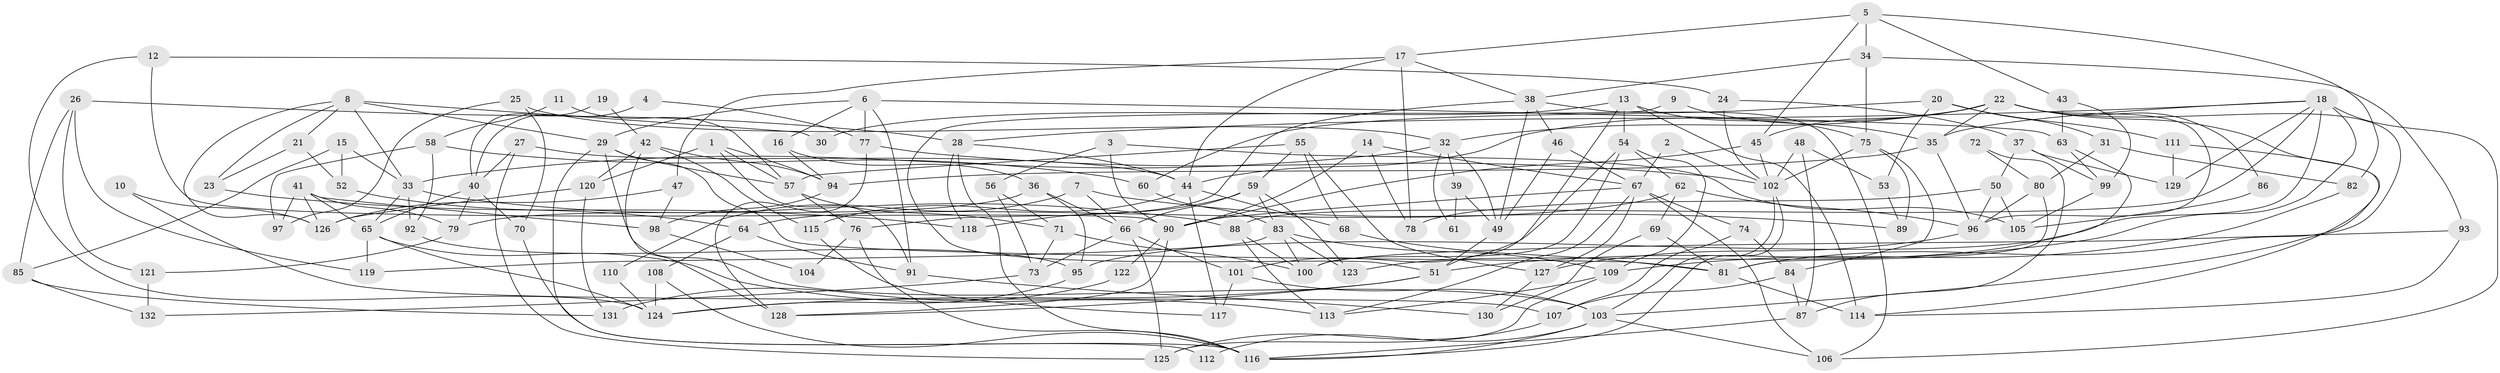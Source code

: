 // Generated by graph-tools (version 1.1) at 2025/14/03/09/25 04:14:53]
// undirected, 132 vertices, 264 edges
graph export_dot {
graph [start="1"]
  node [color=gray90,style=filled];
  1;
  2;
  3;
  4;
  5;
  6;
  7;
  8;
  9;
  10;
  11;
  12;
  13;
  14;
  15;
  16;
  17;
  18;
  19;
  20;
  21;
  22;
  23;
  24;
  25;
  26;
  27;
  28;
  29;
  30;
  31;
  32;
  33;
  34;
  35;
  36;
  37;
  38;
  39;
  40;
  41;
  42;
  43;
  44;
  45;
  46;
  47;
  48;
  49;
  50;
  51;
  52;
  53;
  54;
  55;
  56;
  57;
  58;
  59;
  60;
  61;
  62;
  63;
  64;
  65;
  66;
  67;
  68;
  69;
  70;
  71;
  72;
  73;
  74;
  75;
  76;
  77;
  78;
  79;
  80;
  81;
  82;
  83;
  84;
  85;
  86;
  87;
  88;
  89;
  90;
  91;
  92;
  93;
  94;
  95;
  96;
  97;
  98;
  99;
  100;
  101;
  102;
  103;
  104;
  105;
  106;
  107;
  108;
  109;
  110;
  111;
  112;
  113;
  114;
  115;
  116;
  117;
  118;
  119;
  120;
  121;
  122;
  123;
  124;
  125;
  126;
  127;
  128;
  129;
  130;
  131;
  132;
  1 -- 57;
  1 -- 94;
  1 -- 91;
  1 -- 120;
  2 -- 67;
  2 -- 102;
  3 -- 105;
  3 -- 90;
  3 -- 56;
  4 -- 77;
  4 -- 40;
  5 -- 17;
  5 -- 34;
  5 -- 43;
  5 -- 45;
  5 -- 82;
  6 -- 77;
  6 -- 29;
  6 -- 16;
  6 -- 63;
  6 -- 91;
  7 -- 66;
  7 -- 89;
  7 -- 110;
  8 -- 29;
  8 -- 126;
  8 -- 21;
  8 -- 23;
  8 -- 30;
  8 -- 33;
  9 -- 35;
  9 -- 51;
  10 -- 126;
  10 -- 107;
  11 -- 58;
  11 -- 57;
  12 -- 24;
  12 -- 124;
  12 -- 90;
  13 -- 51;
  13 -- 54;
  13 -- 30;
  13 -- 75;
  13 -- 114;
  14 -- 90;
  14 -- 67;
  14 -- 78;
  15 -- 85;
  15 -- 33;
  15 -- 52;
  16 -- 36;
  16 -- 94;
  17 -- 44;
  17 -- 38;
  17 -- 47;
  17 -- 78;
  18 -- 88;
  18 -- 51;
  18 -- 28;
  18 -- 35;
  18 -- 95;
  18 -- 106;
  18 -- 129;
  19 -- 42;
  19 -- 40;
  20 -- 31;
  20 -- 60;
  20 -- 53;
  20 -- 111;
  21 -- 23;
  21 -- 52;
  22 -- 96;
  22 -- 35;
  22 -- 32;
  22 -- 44;
  22 -- 45;
  22 -- 81;
  22 -- 86;
  22 -- 103;
  23 -- 118;
  24 -- 37;
  24 -- 102;
  25 -- 70;
  25 -- 32;
  25 -- 97;
  26 -- 119;
  26 -- 28;
  26 -- 85;
  26 -- 121;
  27 -- 44;
  27 -- 125;
  27 -- 40;
  28 -- 116;
  28 -- 44;
  28 -- 118;
  29 -- 103;
  29 -- 57;
  29 -- 81;
  29 -- 112;
  31 -- 82;
  31 -- 80;
  32 -- 33;
  32 -- 39;
  32 -- 49;
  32 -- 61;
  33 -- 65;
  33 -- 88;
  33 -- 92;
  34 -- 75;
  34 -- 38;
  34 -- 93;
  35 -- 96;
  35 -- 94;
  36 -- 66;
  36 -- 95;
  36 -- 79;
  37 -- 50;
  37 -- 129;
  37 -- 99;
  38 -- 46;
  38 -- 76;
  38 -- 49;
  38 -- 106;
  39 -- 49;
  39 -- 61;
  40 -- 65;
  40 -- 70;
  40 -- 79;
  41 -- 79;
  41 -- 98;
  41 -- 65;
  41 -- 97;
  41 -- 126;
  42 -- 115;
  42 -- 94;
  42 -- 120;
  42 -- 128;
  43 -- 99;
  43 -- 63;
  44 -- 68;
  44 -- 115;
  44 -- 117;
  45 -- 90;
  45 -- 102;
  46 -- 49;
  46 -- 67;
  47 -- 126;
  47 -- 98;
  48 -- 87;
  48 -- 102;
  48 -- 53;
  49 -- 51;
  50 -- 96;
  50 -- 78;
  50 -- 105;
  51 -- 128;
  51 -- 124;
  52 -- 64;
  53 -- 89;
  54 -- 100;
  54 -- 62;
  54 -- 101;
  54 -- 109;
  55 -- 59;
  55 -- 68;
  55 -- 57;
  55 -- 127;
  56 -- 73;
  56 -- 71;
  57 -- 71;
  57 -- 76;
  58 -- 92;
  58 -- 97;
  58 -- 60;
  59 -- 83;
  59 -- 123;
  59 -- 66;
  59 -- 118;
  60 -- 83;
  62 -- 69;
  62 -- 64;
  62 -- 96;
  63 -- 99;
  63 -- 123;
  64 -- 91;
  64 -- 108;
  65 -- 124;
  65 -- 113;
  65 -- 119;
  66 -- 101;
  66 -- 73;
  66 -- 125;
  67 -- 106;
  67 -- 90;
  67 -- 74;
  67 -- 113;
  67 -- 127;
  68 -- 81;
  69 -- 130;
  69 -- 81;
  70 -- 116;
  71 -- 100;
  71 -- 73;
  72 -- 87;
  72 -- 80;
  73 -- 132;
  74 -- 84;
  74 -- 107;
  75 -- 102;
  75 -- 84;
  75 -- 89;
  76 -- 116;
  76 -- 104;
  77 -- 128;
  77 -- 102;
  79 -- 121;
  80 -- 96;
  80 -- 81;
  81 -- 114;
  82 -- 109;
  83 -- 100;
  83 -- 109;
  83 -- 119;
  83 -- 123;
  84 -- 107;
  84 -- 87;
  85 -- 132;
  85 -- 131;
  86 -- 105;
  87 -- 116;
  88 -- 113;
  88 -- 100;
  90 -- 122;
  90 -- 128;
  91 -- 130;
  92 -- 95;
  93 -- 114;
  93 -- 100;
  94 -- 98;
  95 -- 124;
  96 -- 127;
  98 -- 104;
  99 -- 105;
  101 -- 103;
  101 -- 117;
  102 -- 103;
  102 -- 116;
  103 -- 106;
  103 -- 112;
  103 -- 116;
  107 -- 125;
  108 -- 116;
  108 -- 124;
  109 -- 113;
  109 -- 125;
  110 -- 124;
  111 -- 114;
  111 -- 129;
  115 -- 117;
  120 -- 126;
  120 -- 131;
  121 -- 132;
  122 -- 131;
  127 -- 130;
}
